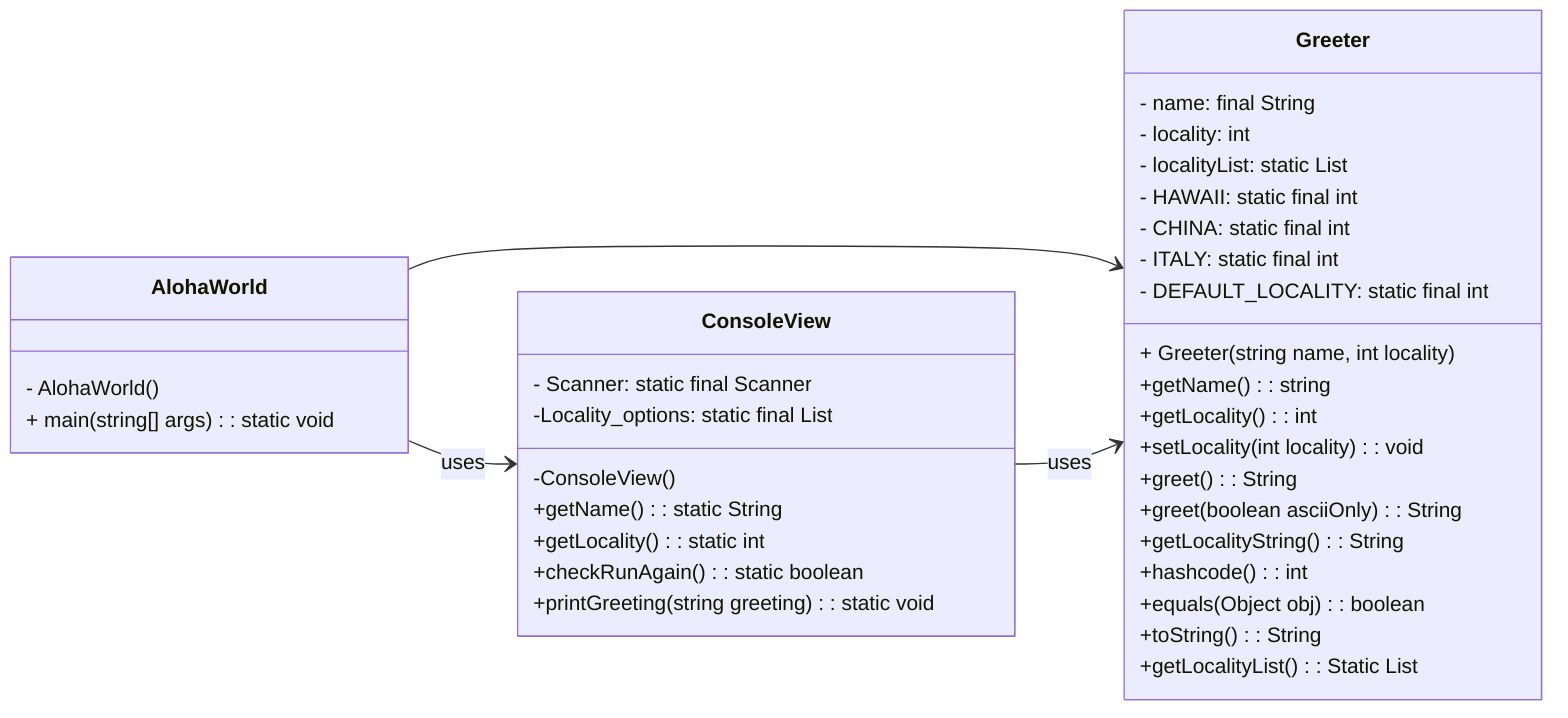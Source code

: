 classDiagram
    direction LR
    AlohaWorld --> Greeter
    AlohaWorld --> ConsoleView : uses
    ConsoleView --> Greeter : uses
    class AlohaWorld {
        - AlohaWorld()
        + main(string[] args): static void
    }
    class Greeter {
        - name: final String
        - locality: int
        - localityList: static List<String>
        - HAWAII: static final int
        - CHINA: static final int
        - ITALY: static final int
        - DEFAULT_LOCALITY: static final int
        + Greeter(string name, int locality)
        +getName(): string
        +getLocality(): int
        +setLocality(int locality): void
        +greet(): String
        +greet(boolean asciiOnly): String
        +getLocalityString(): String
        +hashcode(): int
        +equals(Object obj): boolean
        +toString(): String
        +getLocalityList(): Static List<String>
    }
    class ConsoleView {
        - Scanner: static final Scanner
        -Locality_options: static final List<String>
        -ConsoleView()
        +getName(): static String
        +getLocality(): static int
        +checkRunAgain(): static boolean
        +printGreeting(string greeting): static void


    }